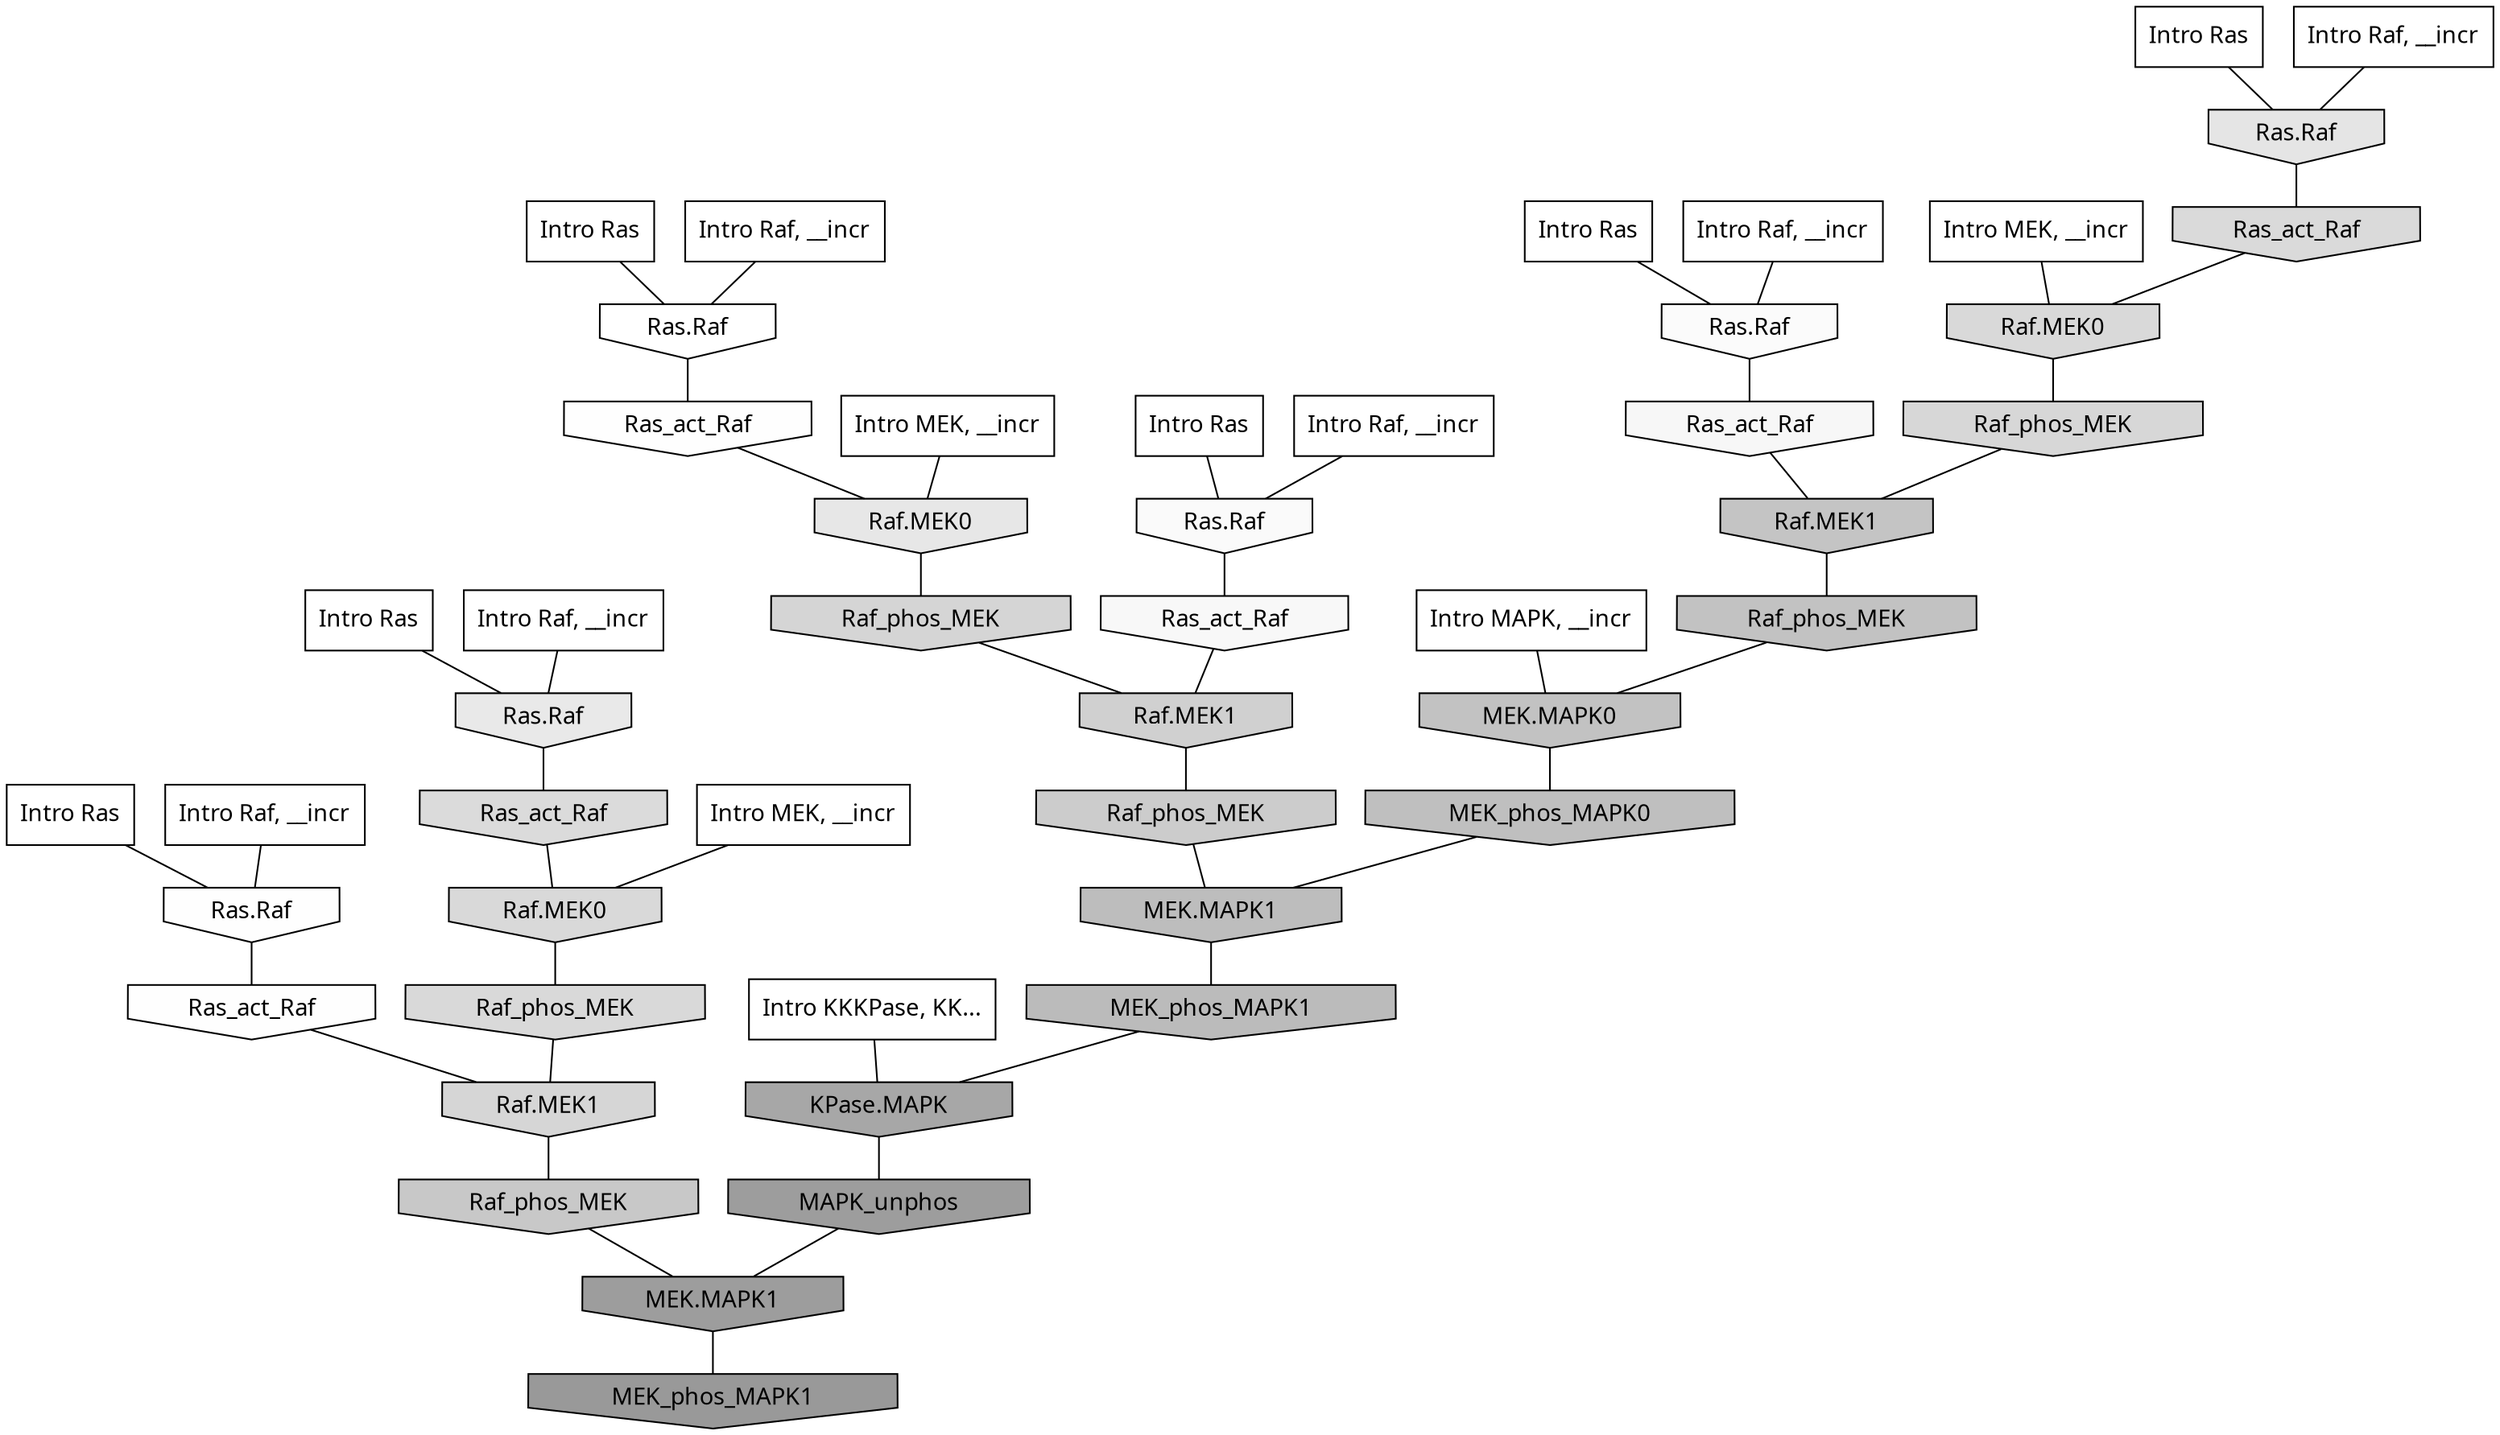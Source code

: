 digraph G{
  rankdir="TB";
  ranksep=0.30;
  node [fontname="CMU Serif"];
  edge [fontname="CMU Serif"];
  
  6 [label="Intro Ras", shape=rectangle, style=filled, fillcolor="0.000 0.000 1.000"]
  
  13 [label="Intro Ras", shape=rectangle, style=filled, fillcolor="0.000 0.000 1.000"]
  
  15 [label="Intro Ras", shape=rectangle, style=filled, fillcolor="0.000 0.000 1.000"]
  
  28 [label="Intro Ras", shape=rectangle, style=filled, fillcolor="0.000 0.000 1.000"]
  
  58 [label="Intro Ras", shape=rectangle, style=filled, fillcolor="0.000 0.000 1.000"]
  
  71 [label="Intro Ras", shape=rectangle, style=filled, fillcolor="0.000 0.000 1.000"]
  
  252 [label="Intro Raf, __incr", shape=rectangle, style=filled, fillcolor="0.000 0.000 1.000"]
  
  315 [label="Intro Raf, __incr", shape=rectangle, style=filled, fillcolor="0.000 0.000 1.000"]
  
  644 [label="Intro Raf, __incr", shape=rectangle, style=filled, fillcolor="0.000 0.000 1.000"]
  
  678 [label="Intro Raf, __incr", shape=rectangle, style=filled, fillcolor="0.000 0.000 1.000"]
  
  798 [label="Intro Raf, __incr", shape=rectangle, style=filled, fillcolor="0.000 0.000 1.000"]
  
  942 [label="Intro Raf, __incr", shape=rectangle, style=filled, fillcolor="0.000 0.000 1.000"]
  
  1135 [label="Intro MEK, __incr", shape=rectangle, style=filled, fillcolor="0.000 0.000 1.000"]
  
  1508 [label="Intro MEK, __incr", shape=rectangle, style=filled, fillcolor="0.000 0.000 1.000"]
  
  1714 [label="Intro MEK, __incr", shape=rectangle, style=filled, fillcolor="0.000 0.000 1.000"]
  
  2263 [label="Intro MAPK, __incr", shape=rectangle, style=filled, fillcolor="0.000 0.000 1.000"]
  
  3112 [label="Intro KKKPase, KK...", shape=rectangle, style=filled, fillcolor="0.000 0.000 1.000"]
  
  3237 [label="Ras.Raf", shape=invhouse, style=filled, fillcolor="0.000 0.000 1.000"]
  
  3353 [label="Ras.Raf", shape=invhouse, style=filled, fillcolor="0.000 0.000 0.995"]
  
  3356 [label="Ras_act_Raf", shape=invhouse, style=filled, fillcolor="0.000 0.000 0.994"]
  
  3360 [label="Ras_act_Raf", shape=invhouse, style=filled, fillcolor="0.000 0.000 0.994"]
  
  3470 [label="Ras.Raf", shape=invhouse, style=filled, fillcolor="0.000 0.000 0.983"]
  
  3511 [label="Ras.Raf", shape=invhouse, style=filled, fillcolor="0.000 0.000 0.978"]
  
  3631 [label="Ras_act_Raf", shape=invhouse, style=filled, fillcolor="0.000 0.000 0.969"]
  
  3685 [label="Ras_act_Raf", shape=invhouse, style=filled, fillcolor="0.000 0.000 0.965"]
  
  4838 [label="Ras.Raf", shape=invhouse, style=filled, fillcolor="0.000 0.000 0.914"]
  
  5088 [label="Raf.MEK0", shape=invhouse, style=filled, fillcolor="0.000 0.000 0.903"]
  
  5297 [label="Ras.Raf", shape=invhouse, style=filled, fillcolor="0.000 0.000 0.895"]
  
  6316 [label="Ras_act_Raf", shape=invhouse, style=filled, fillcolor="0.000 0.000 0.859"]
  
  6512 [label="Ras_act_Raf", shape=invhouse, style=filled, fillcolor="0.000 0.000 0.854"]
  
  6651 [label="Raf.MEK0", shape=invhouse, style=filled, fillcolor="0.000 0.000 0.850"]
  
  6672 [label="Raf_phos_MEK", shape=invhouse, style=filled, fillcolor="0.000 0.000 0.850"]
  
  6694 [label="Raf.MEK0", shape=invhouse, style=filled, fillcolor="0.000 0.000 0.849"]
  
  6964 [label="Raf_phos_MEK", shape=invhouse, style=filled, fillcolor="0.000 0.000 0.843"]
  
  7208 [label="Raf.MEK1", shape=invhouse, style=filled, fillcolor="0.000 0.000 0.837"]
  
  7403 [label="Raf_phos_MEK", shape=invhouse, style=filled, fillcolor="0.000 0.000 0.833"]
  
  8295 [label="Raf.MEK1", shape=invhouse, style=filled, fillcolor="0.000 0.000 0.815"]
  
  9128 [label="Raf_phos_MEK", shape=invhouse, style=filled, fillcolor="0.000 0.000 0.798"]
  
  10234 [label="Raf_phos_MEK", shape=invhouse, style=filled, fillcolor="0.000 0.000 0.782"]
  
  11271 [label="Raf.MEK1", shape=invhouse, style=filled, fillcolor="0.000 0.000 0.768"]
  
  12009 [label="Raf_phos_MEK", shape=invhouse, style=filled, fillcolor="0.000 0.000 0.759"]
  
  12011 [label="MEK.MAPK0", shape=invhouse, style=filled, fillcolor="0.000 0.000 0.759"]
  
  13172 [label="MEK_phos_MAPK0", shape=invhouse, style=filled, fillcolor="0.000 0.000 0.747"]
  
  13849 [label="MEK.MAPK1", shape=invhouse, style=filled, fillcolor="0.000 0.000 0.740"]
  
  14772 [label="MEK_phos_MAPK1", shape=invhouse, style=filled, fillcolor="0.000 0.000 0.732"]
  
  18846 [label="KPase.MAPK", shape=invhouse, style=filled, fillcolor="0.000 0.000 0.654"]
  
  20014 [label="MAPK_unphos", shape=invhouse, style=filled, fillcolor="0.000 0.000 0.614"]
  
  20016 [label="MEK.MAPK1", shape=invhouse, style=filled, fillcolor="0.000 0.000 0.614"]
  
  20394 [label="MEK_phos_MAPK1", shape=invhouse, style=filled, fillcolor="0.000 0.000 0.600"]
  
  
  20016 -> 20394 [dir=none, color="0.000 0.000 0.000"] 
  20014 -> 20016 [dir=none, color="0.000 0.000 0.000"] 
  18846 -> 20014 [dir=none, color="0.000 0.000 0.000"] 
  14772 -> 18846 [dir=none, color="0.000 0.000 0.000"] 
  13849 -> 14772 [dir=none, color="0.000 0.000 0.000"] 
  13172 -> 13849 [dir=none, color="0.000 0.000 0.000"] 
  12011 -> 13172 [dir=none, color="0.000 0.000 0.000"] 
  12009 -> 12011 [dir=none, color="0.000 0.000 0.000"] 
  11271 -> 12009 [dir=none, color="0.000 0.000 0.000"] 
  10234 -> 20016 [dir=none, color="0.000 0.000 0.000"] 
  9128 -> 13849 [dir=none, color="0.000 0.000 0.000"] 
  8295 -> 9128 [dir=none, color="0.000 0.000 0.000"] 
  7403 -> 8295 [dir=none, color="0.000 0.000 0.000"] 
  7208 -> 10234 [dir=none, color="0.000 0.000 0.000"] 
  6964 -> 11271 [dir=none, color="0.000 0.000 0.000"] 
  6694 -> 6964 [dir=none, color="0.000 0.000 0.000"] 
  6672 -> 7208 [dir=none, color="0.000 0.000 0.000"] 
  6651 -> 6672 [dir=none, color="0.000 0.000 0.000"] 
  6512 -> 6694 [dir=none, color="0.000 0.000 0.000"] 
  6316 -> 6651 [dir=none, color="0.000 0.000 0.000"] 
  5297 -> 6512 [dir=none, color="0.000 0.000 0.000"] 
  5088 -> 7403 [dir=none, color="0.000 0.000 0.000"] 
  4838 -> 6316 [dir=none, color="0.000 0.000 0.000"] 
  3685 -> 11271 [dir=none, color="0.000 0.000 0.000"] 
  3631 -> 8295 [dir=none, color="0.000 0.000 0.000"] 
  3511 -> 3631 [dir=none, color="0.000 0.000 0.000"] 
  3470 -> 3685 [dir=none, color="0.000 0.000 0.000"] 
  3360 -> 5088 [dir=none, color="0.000 0.000 0.000"] 
  3356 -> 7208 [dir=none, color="0.000 0.000 0.000"] 
  3353 -> 3356 [dir=none, color="0.000 0.000 0.000"] 
  3237 -> 3360 [dir=none, color="0.000 0.000 0.000"] 
  3112 -> 18846 [dir=none, color="0.000 0.000 0.000"] 
  2263 -> 12011 [dir=none, color="0.000 0.000 0.000"] 
  1714 -> 6651 [dir=none, color="0.000 0.000 0.000"] 
  1508 -> 6694 [dir=none, color="0.000 0.000 0.000"] 
  1135 -> 5088 [dir=none, color="0.000 0.000 0.000"] 
  942 -> 3353 [dir=none, color="0.000 0.000 0.000"] 
  798 -> 5297 [dir=none, color="0.000 0.000 0.000"] 
  678 -> 3237 [dir=none, color="0.000 0.000 0.000"] 
  644 -> 3470 [dir=none, color="0.000 0.000 0.000"] 
  315 -> 3511 [dir=none, color="0.000 0.000 0.000"] 
  252 -> 4838 [dir=none, color="0.000 0.000 0.000"] 
  71 -> 4838 [dir=none, color="0.000 0.000 0.000"] 
  58 -> 3353 [dir=none, color="0.000 0.000 0.000"] 
  28 -> 3511 [dir=none, color="0.000 0.000 0.000"] 
  15 -> 5297 [dir=none, color="0.000 0.000 0.000"] 
  13 -> 3470 [dir=none, color="0.000 0.000 0.000"] 
  6 -> 3237 [dir=none, color="0.000 0.000 0.000"] 
  
  }
